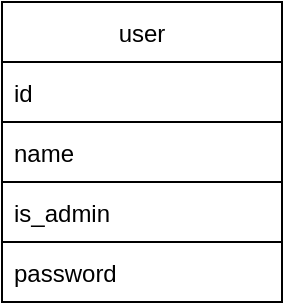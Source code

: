 <mxfile version="18.1.1" type="device"><diagram id="j7CXHs7qmG9_mgSt9S4n" name="Page-1"><mxGraphModel dx="1038" dy="547" grid="1" gridSize="10" guides="1" tooltips="1" connect="1" arrows="1" fold="1" page="1" pageScale="1" pageWidth="850" pageHeight="1100" math="0" shadow="0"><root><mxCell id="0"/><mxCell id="1" parent="0"/><mxCell id="QDzfXazBlTYMerHijy1G-1" value="user" style="swimlane;fontStyle=0;childLayout=stackLayout;horizontal=1;startSize=30;horizontalStack=0;resizeParent=1;resizeParentMax=0;resizeLast=0;collapsible=1;marginBottom=0;strokeColor=default;" vertex="1" parent="1"><mxGeometry x="285" y="80" width="140" height="150" as="geometry"/></mxCell><mxCell id="QDzfXazBlTYMerHijy1G-2" value="id" style="text;strokeColor=default;fillColor=none;align=left;verticalAlign=middle;spacingLeft=4;spacingRight=4;overflow=hidden;points=[[0,0.5],[1,0.5]];portConstraint=eastwest;rotatable=0;" vertex="1" parent="QDzfXazBlTYMerHijy1G-1"><mxGeometry y="30" width="140" height="30" as="geometry"/></mxCell><mxCell id="QDzfXazBlTYMerHijy1G-3" value="name" style="text;strokeColor=default;fillColor=none;align=left;verticalAlign=middle;spacingLeft=4;spacingRight=4;overflow=hidden;points=[[0,0.5],[1,0.5]];portConstraint=eastwest;rotatable=0;" vertex="1" parent="QDzfXazBlTYMerHijy1G-1"><mxGeometry y="60" width="140" height="30" as="geometry"/></mxCell><mxCell id="QDzfXazBlTYMerHijy1G-4" value="is_admin" style="text;strokeColor=default;fillColor=none;align=left;verticalAlign=middle;spacingLeft=4;spacingRight=4;overflow=hidden;points=[[0,0.5],[1,0.5]];portConstraint=eastwest;rotatable=0;" vertex="1" parent="QDzfXazBlTYMerHijy1G-1"><mxGeometry y="90" width="140" height="30" as="geometry"/></mxCell><mxCell id="QDzfXazBlTYMerHijy1G-5" value="password" style="text;strokeColor=default;fillColor=none;align=left;verticalAlign=middle;spacingLeft=4;spacingRight=4;overflow=hidden;points=[[0,0.5],[1,0.5]];portConstraint=eastwest;rotatable=0;" vertex="1" parent="QDzfXazBlTYMerHijy1G-1"><mxGeometry y="120" width="140" height="30" as="geometry"/></mxCell></root></mxGraphModel></diagram></mxfile>